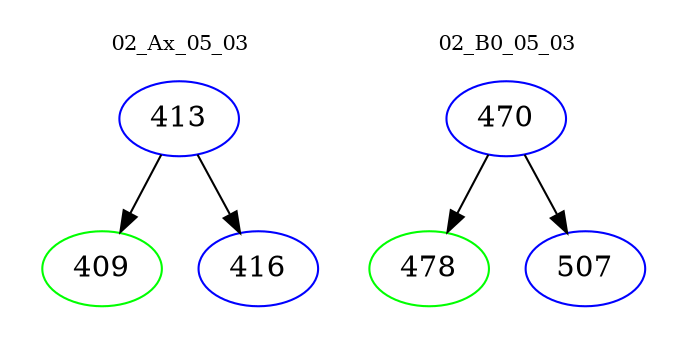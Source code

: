 digraph{
subgraph cluster_0 {
color = white
label = "02_Ax_05_03";
fontsize=10;
T0_413 [label="413", color="blue"]
T0_413 -> T0_409 [color="black"]
T0_409 [label="409", color="green"]
T0_413 -> T0_416 [color="black"]
T0_416 [label="416", color="blue"]
}
subgraph cluster_1 {
color = white
label = "02_B0_05_03";
fontsize=10;
T1_470 [label="470", color="blue"]
T1_470 -> T1_478 [color="black"]
T1_478 [label="478", color="green"]
T1_470 -> T1_507 [color="black"]
T1_507 [label="507", color="blue"]
}
}
